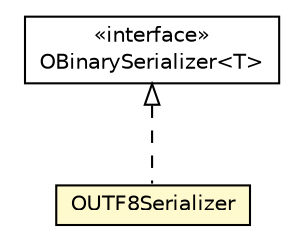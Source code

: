 #!/usr/local/bin/dot
#
# Class diagram 
# Generated by UMLGraph version R5_6-24-gf6e263 (http://www.umlgraph.org/)
#

digraph G {
	edge [fontname="Helvetica",fontsize=10,labelfontname="Helvetica",labelfontsize=10];
	node [fontname="Helvetica",fontsize=10,shape=plaintext];
	nodesep=0.25;
	ranksep=0.5;
	// com.orientechnologies.common.serialization.types.OUTF8Serializer
	c7363505 [label=<<table title="com.orientechnologies.common.serialization.types.OUTF8Serializer" border="0" cellborder="1" cellspacing="0" cellpadding="2" port="p" bgcolor="lemonChiffon" href="./OUTF8Serializer.html">
		<tr><td><table border="0" cellspacing="0" cellpadding="1">
<tr><td align="center" balign="center"> OUTF8Serializer </td></tr>
		</table></td></tr>
		</table>>, URL="./OUTF8Serializer.html", fontname="Helvetica", fontcolor="black", fontsize=10.0];
	// com.orientechnologies.common.serialization.types.OBinarySerializer<T>
	c7363507 [label=<<table title="com.orientechnologies.common.serialization.types.OBinarySerializer" border="0" cellborder="1" cellspacing="0" cellpadding="2" port="p" href="./OBinarySerializer.html">
		<tr><td><table border="0" cellspacing="0" cellpadding="1">
<tr><td align="center" balign="center"> &#171;interface&#187; </td></tr>
<tr><td align="center" balign="center"> OBinarySerializer&lt;T&gt; </td></tr>
		</table></td></tr>
		</table>>, URL="./OBinarySerializer.html", fontname="Helvetica", fontcolor="black", fontsize=10.0];
	//com.orientechnologies.common.serialization.types.OUTF8Serializer implements com.orientechnologies.common.serialization.types.OBinarySerializer<T>
	c7363507:p -> c7363505:p [dir=back,arrowtail=empty,style=dashed];
}

